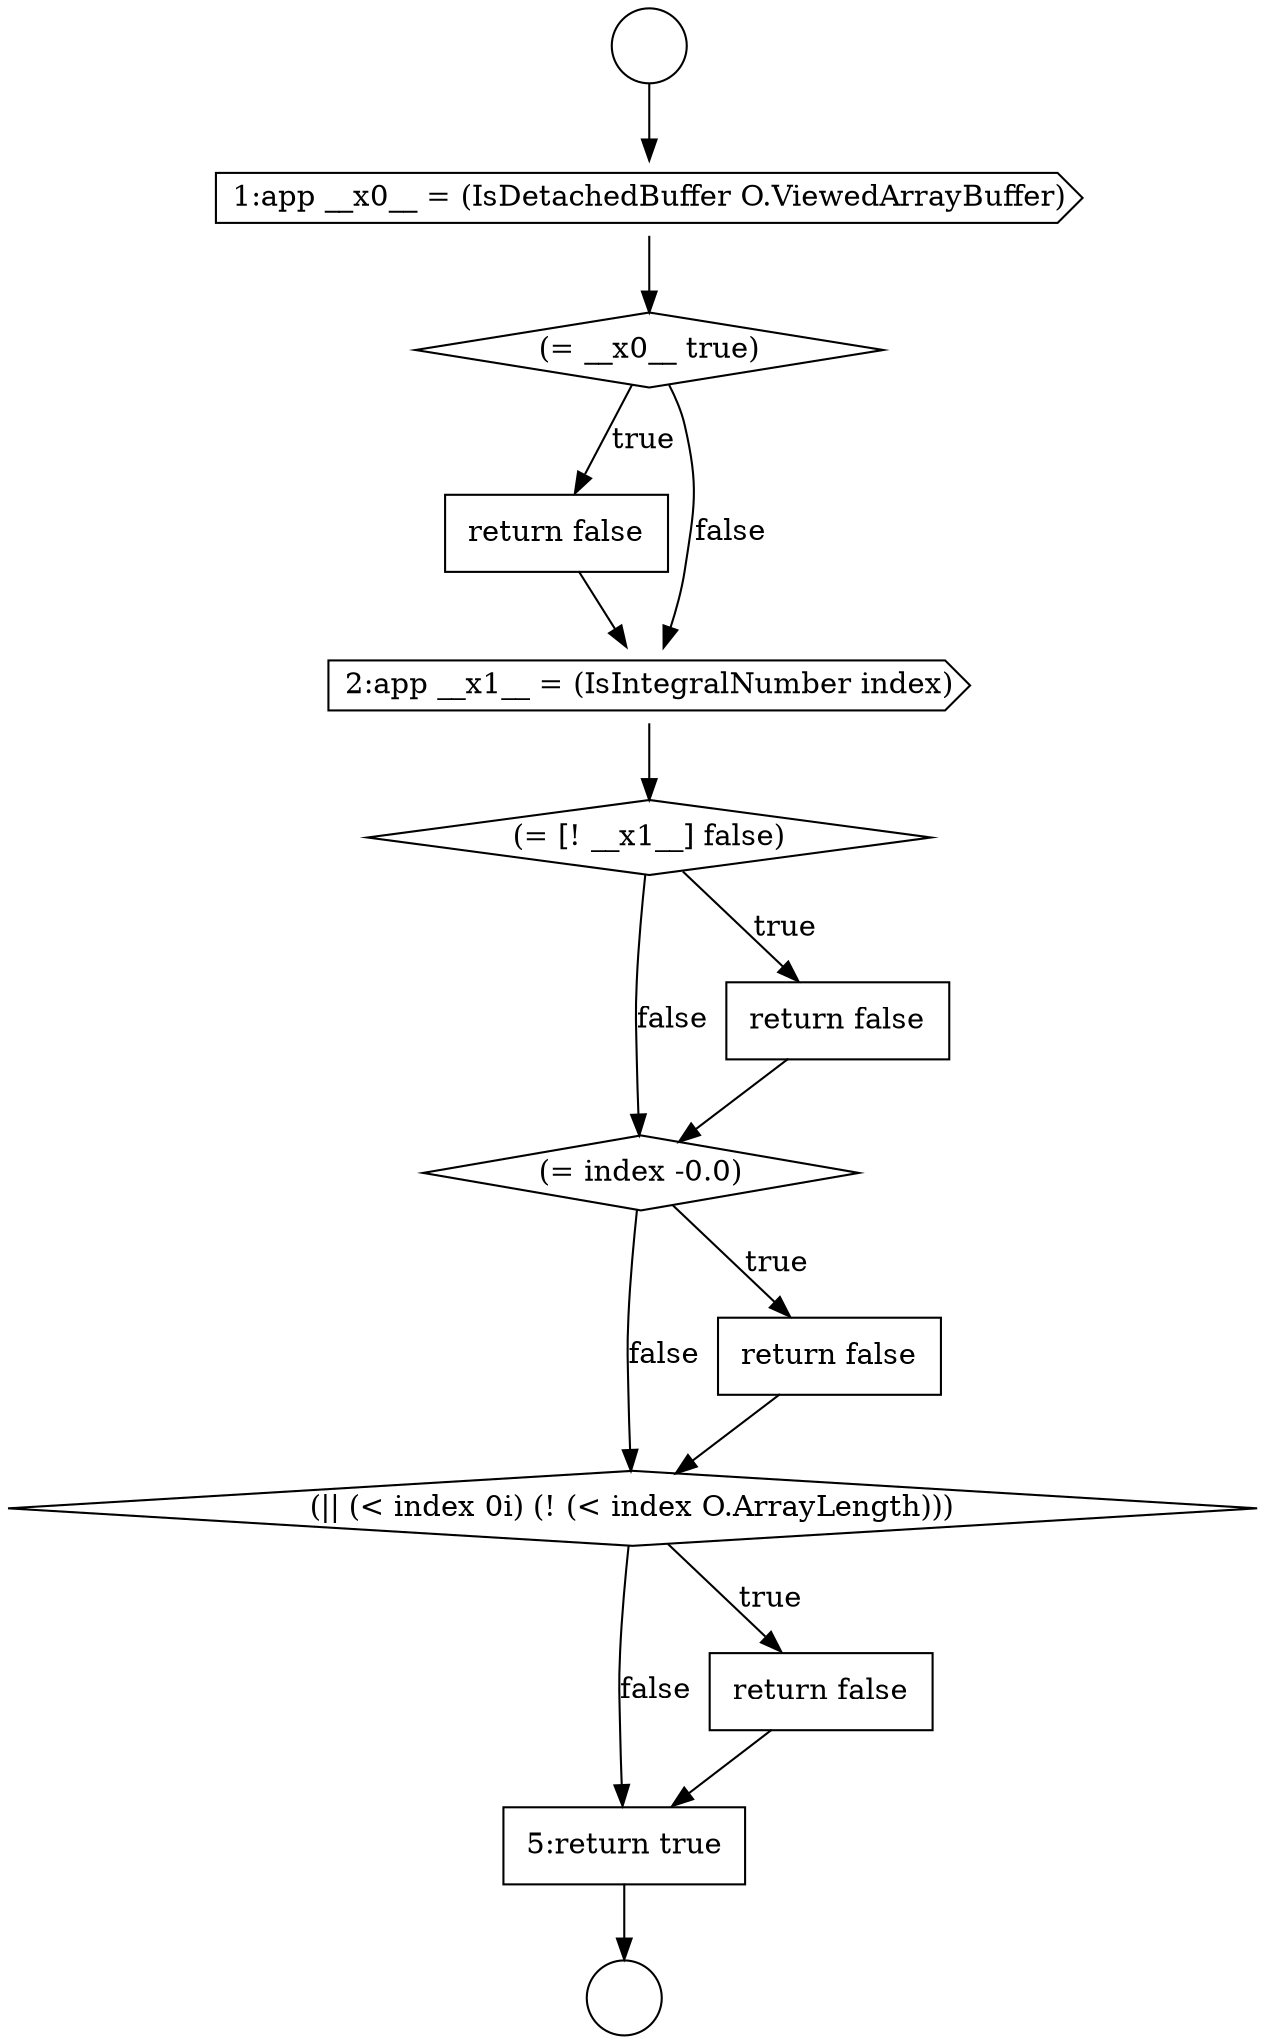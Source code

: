 digraph {
  node3008 [shape=diamond, label=<<font color="black">(= [! __x1__] false)</font>> color="black" fillcolor="white" style=filled]
  node3012 [shape=diamond, label=<<font color="black">(|| (&lt; index 0i) (! (&lt; index O.ArrayLength)))</font>> color="black" fillcolor="white" style=filled]
  node3004 [shape=cds, label=<<font color="black">1:app __x0__ = (IsDetachedBuffer O.ViewedArrayBuffer)</font>> color="black" fillcolor="white" style=filled]
  node3014 [shape=none, margin=0, label=<<font color="black">
    <table border="0" cellborder="1" cellspacing="0" cellpadding="10">
      <tr><td align="left">5:return true</td></tr>
    </table>
  </font>> color="black" fillcolor="white" style=filled]
  node3011 [shape=none, margin=0, label=<<font color="black">
    <table border="0" cellborder="1" cellspacing="0" cellpadding="10">
      <tr><td align="left">return false</td></tr>
    </table>
  </font>> color="black" fillcolor="white" style=filled]
  node3010 [shape=diamond, label=<<font color="black">(= index -0.0)</font>> color="black" fillcolor="white" style=filled]
  node3005 [shape=diamond, label=<<font color="black">(= __x0__ true)</font>> color="black" fillcolor="white" style=filled]
  node3002 [shape=circle label=" " color="black" fillcolor="white" style=filled]
  node3006 [shape=none, margin=0, label=<<font color="black">
    <table border="0" cellborder="1" cellspacing="0" cellpadding="10">
      <tr><td align="left">return false</td></tr>
    </table>
  </font>> color="black" fillcolor="white" style=filled]
  node3009 [shape=none, margin=0, label=<<font color="black">
    <table border="0" cellborder="1" cellspacing="0" cellpadding="10">
      <tr><td align="left">return false</td></tr>
    </table>
  </font>> color="black" fillcolor="white" style=filled]
  node3007 [shape=cds, label=<<font color="black">2:app __x1__ = (IsIntegralNumber index)</font>> color="black" fillcolor="white" style=filled]
  node3003 [shape=circle label=" " color="black" fillcolor="white" style=filled]
  node3013 [shape=none, margin=0, label=<<font color="black">
    <table border="0" cellborder="1" cellspacing="0" cellpadding="10">
      <tr><td align="left">return false</td></tr>
    </table>
  </font>> color="black" fillcolor="white" style=filled]
  node3007 -> node3008 [ color="black"]
  node3013 -> node3014 [ color="black"]
  node3009 -> node3010 [ color="black"]
  node3014 -> node3003 [ color="black"]
  node3012 -> node3013 [label=<<font color="black">true</font>> color="black"]
  node3012 -> node3014 [label=<<font color="black">false</font>> color="black"]
  node3006 -> node3007 [ color="black"]
  node3011 -> node3012 [ color="black"]
  node3004 -> node3005 [ color="black"]
  node3010 -> node3011 [label=<<font color="black">true</font>> color="black"]
  node3010 -> node3012 [label=<<font color="black">false</font>> color="black"]
  node3002 -> node3004 [ color="black"]
  node3008 -> node3009 [label=<<font color="black">true</font>> color="black"]
  node3008 -> node3010 [label=<<font color="black">false</font>> color="black"]
  node3005 -> node3006 [label=<<font color="black">true</font>> color="black"]
  node3005 -> node3007 [label=<<font color="black">false</font>> color="black"]
}
